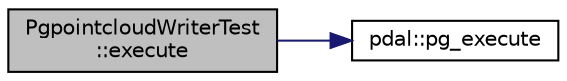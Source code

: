 digraph "PgpointcloudWriterTest::execute"
{
  edge [fontname="Helvetica",fontsize="10",labelfontname="Helvetica",labelfontsize="10"];
  node [fontname="Helvetica",fontsize="10",shape=record];
  rankdir="LR";
  Node1 [label="PgpointcloudWriterTest\l::execute",height=0.2,width=0.4,color="black", fillcolor="grey75", style="filled", fontcolor="black"];
  Node1 -> Node2 [color="midnightblue",fontsize="10",style="solid",fontname="Helvetica"];
  Node2 [label="pdal::pg_execute",height=0.2,width=0.4,color="black", fillcolor="white", style="filled",URL="$namespacepdal.html#a5eac2926f1224d534da8c435e6a645d1"];
}
